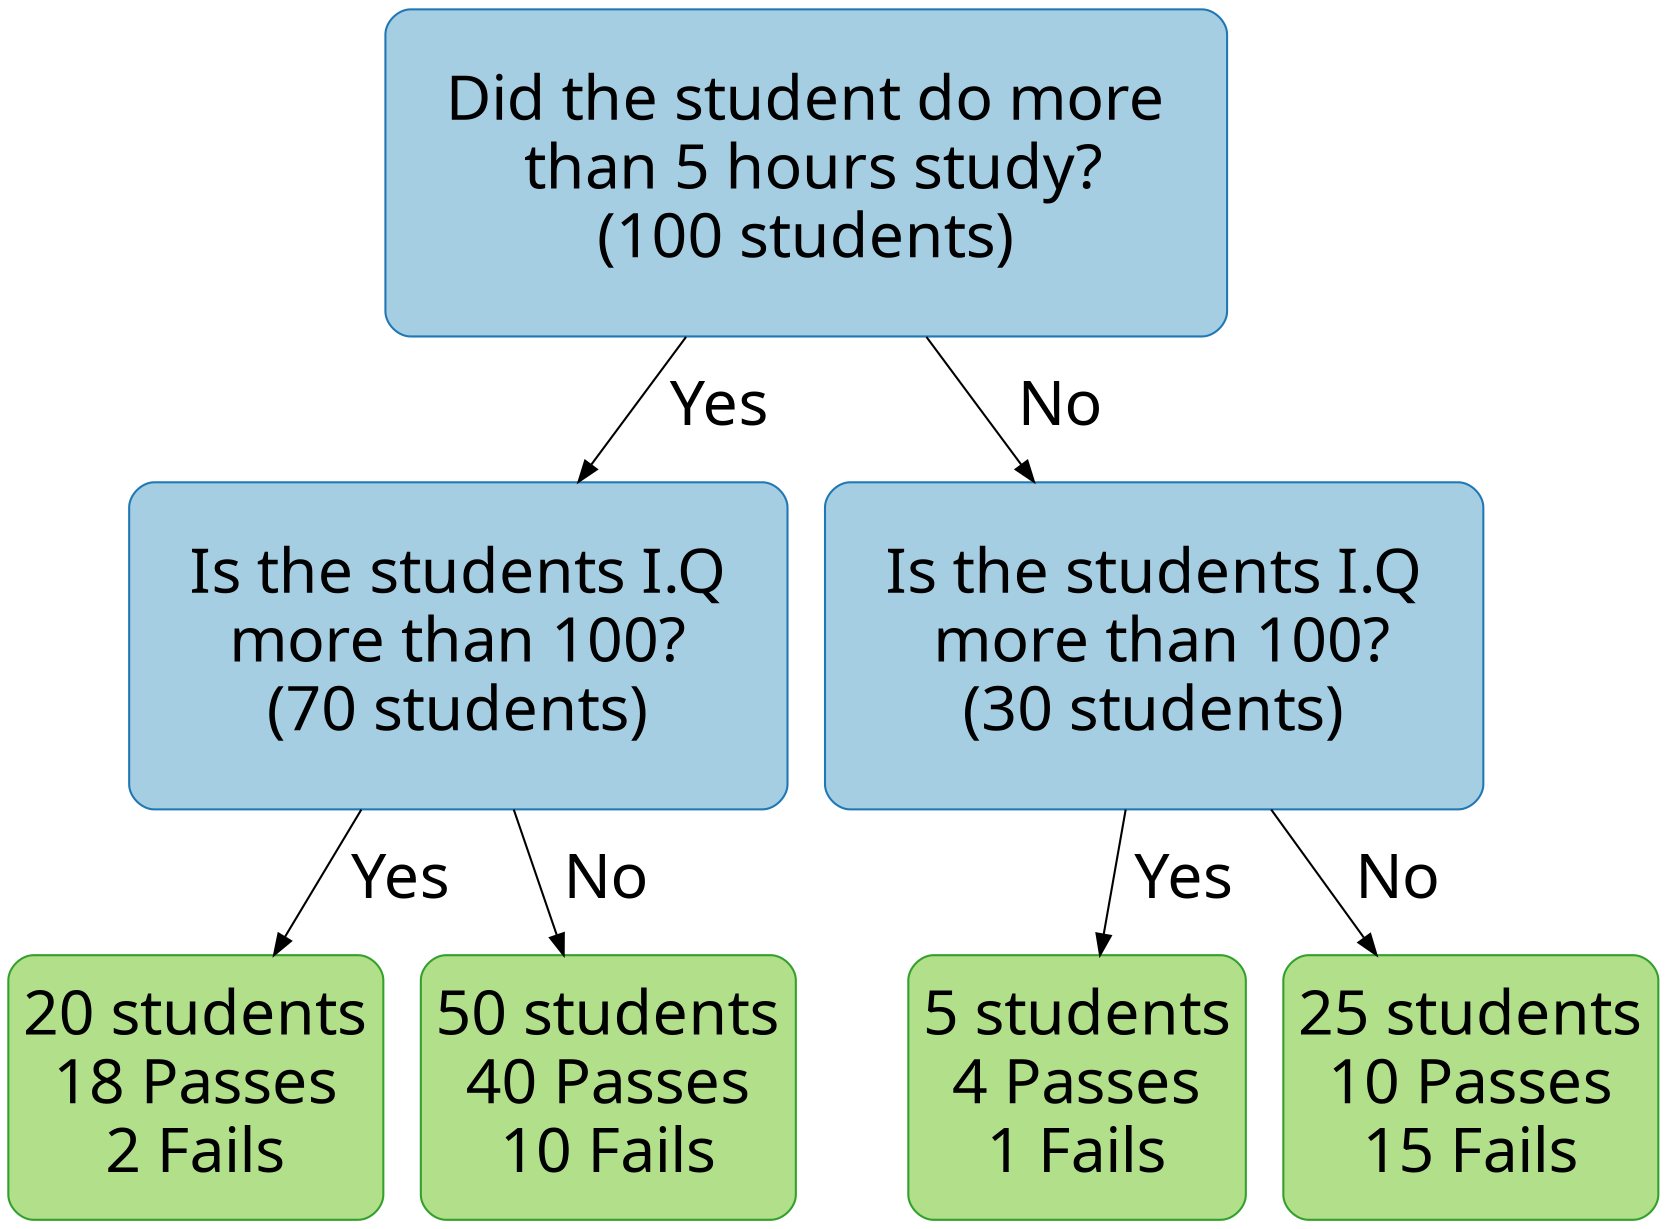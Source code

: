 digraph Tree {
    graph [
        fontname="Roboto-Light"
    ]
    node [
        fontsize=30
        margin="0.4"
        fontname="Roboto-Light"
        colorscheme=paired9
        style="filled,rounded"
        shape=record
    ]
    edge [
        fontsize=30
        fontname="Roboto-Light"
    ]
    question1[
        label="Did the student do more\n than 5 hours study?\n(100 students)"
        fillcolor=1
        color=2
    ]
    question2_1[
        label="Is the students I.Q\nmore than 100?\n(70 students)"
        fillcolor=1
        color=2
    ]
    question2_2[
        label="Is the students I.Q\n more than 100?\n(30 students)"
        fillcolor=1
        color=2
    ]
    node [
        margin="0.1,0.2"
        fillcolor=3
        color=4
    ]
    out1[label="20 students\n18 Passes\n2 Fails"]
    out2[label="50 students\n40 Passes\n10 Fails"]
    out3[label="5 students\n4 Passes\n1 Fails"]
    out4[label="25 students\n10 Passes\n15 Fails"]

    question1 -> question2_1[label=" Yes"]
    question1 -> question2_2[label=" No"]

    question2_1 -> out1[label=" Yes"]
    question2_1 -> out2[label=" No"]
    question2_2 -> out3[label=" Yes"]
    question2_2 -> out4[label=" No"]
}